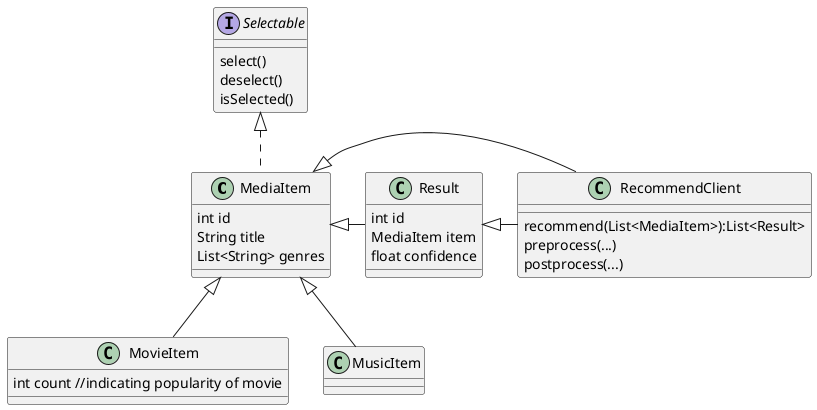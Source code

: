 @startuml
'https://plantuml.com/class-diagram

abstract class MediaItem
interface Selectable{
    select()
    deselect()
    isSelected()
}

Selectable <|.. MediaItem

MediaItem <|-- MovieItem
MediaItem <|-- MusicItem

Result <|- RecommendClient
MediaItem <|- Result
MediaItem <|- RecommendClient

class  MediaItem{
    int id
    String title
    List<String> genres
}

class  MovieItem{
    int count //indicating popularity of movie
}

class  MusicItem{

}

class RecommendClient{
    recommend(List<MediaItem>):List<Result>
    preprocess(...)
    postprocess(...)
}

class Result{
int id
MediaItem item
float confidence
}

@enduml
